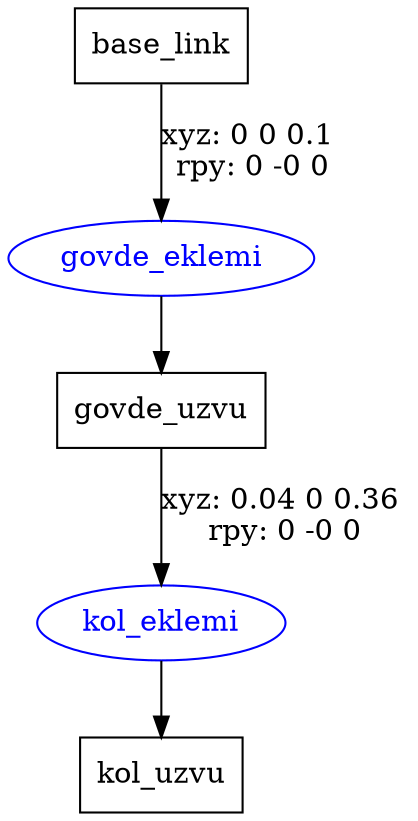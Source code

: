 digraph G {
node [shape=box];
"base_link" [label="base_link"];
"govde_uzvu" [label="govde_uzvu"];
"kol_uzvu" [label="kol_uzvu"];
node [shape=ellipse, color=blue, fontcolor=blue];
"base_link" -> "govde_eklemi" [label="xyz: 0 0 0.1 \nrpy: 0 -0 0"]
"govde_eklemi" -> "govde_uzvu"
"govde_uzvu" -> "kol_eklemi" [label="xyz: 0.04 0 0.36 \nrpy: 0 -0 0"]
"kol_eklemi" -> "kol_uzvu"
}
